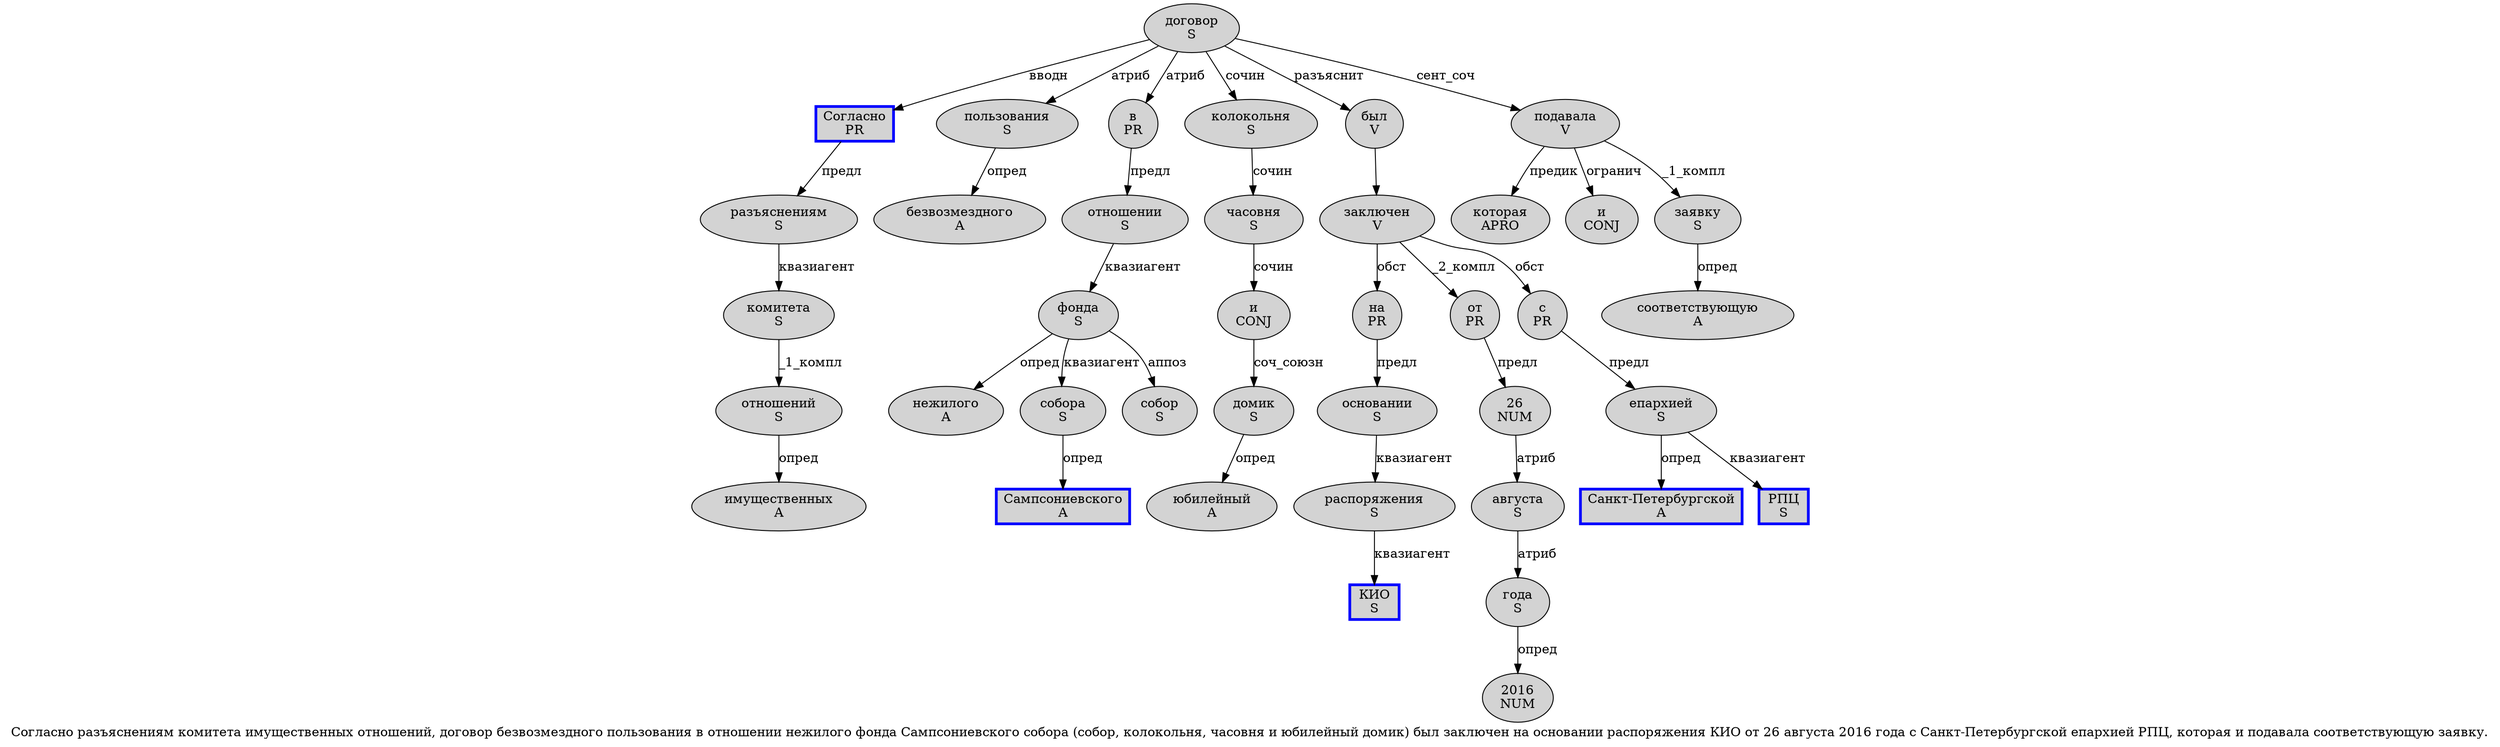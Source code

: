 digraph SENTENCE_682 {
	graph [label="Согласно разъяснениям комитета имущественных отношений, договор безвозмездного пользования в отношении нежилого фонда Сампсониевского собора (собор, колокольня, часовня и юбилейный домик) был заключен на основании распоряжения КИО от 26 августа 2016 года с Санкт-Петербургской епархией РПЦ, которая и подавала соответствующую заявку."]
	node [style=filled]
		0 [label="Согласно
PR" color=blue fillcolor=lightgray penwidth=3 shape=box]
		1 [label="разъяснениям
S" color="" fillcolor=lightgray penwidth=1 shape=ellipse]
		2 [label="комитета
S" color="" fillcolor=lightgray penwidth=1 shape=ellipse]
		3 [label="имущественных
A" color="" fillcolor=lightgray penwidth=1 shape=ellipse]
		4 [label="отношений
S" color="" fillcolor=lightgray penwidth=1 shape=ellipse]
		6 [label="договор
S" color="" fillcolor=lightgray penwidth=1 shape=ellipse]
		7 [label="безвозмездного
A" color="" fillcolor=lightgray penwidth=1 shape=ellipse]
		8 [label="пользования
S" color="" fillcolor=lightgray penwidth=1 shape=ellipse]
		9 [label="в
PR" color="" fillcolor=lightgray penwidth=1 shape=ellipse]
		10 [label="отношении
S" color="" fillcolor=lightgray penwidth=1 shape=ellipse]
		11 [label="нежилого
A" color="" fillcolor=lightgray penwidth=1 shape=ellipse]
		12 [label="фонда
S" color="" fillcolor=lightgray penwidth=1 shape=ellipse]
		13 [label="Сампсониевского
A" color=blue fillcolor=lightgray penwidth=3 shape=box]
		14 [label="собора
S" color="" fillcolor=lightgray penwidth=1 shape=ellipse]
		16 [label="собор
S" color="" fillcolor=lightgray penwidth=1 shape=ellipse]
		18 [label="колокольня
S" color="" fillcolor=lightgray penwidth=1 shape=ellipse]
		20 [label="часовня
S" color="" fillcolor=lightgray penwidth=1 shape=ellipse]
		21 [label="и
CONJ" color="" fillcolor=lightgray penwidth=1 shape=ellipse]
		22 [label="юбилейный
A" color="" fillcolor=lightgray penwidth=1 shape=ellipse]
		23 [label="домик
S" color="" fillcolor=lightgray penwidth=1 shape=ellipse]
		25 [label="был
V" color="" fillcolor=lightgray penwidth=1 shape=ellipse]
		26 [label="заключен
V" color="" fillcolor=lightgray penwidth=1 shape=ellipse]
		27 [label="на
PR" color="" fillcolor=lightgray penwidth=1 shape=ellipse]
		28 [label="основании
S" color="" fillcolor=lightgray penwidth=1 shape=ellipse]
		29 [label="распоряжения
S" color="" fillcolor=lightgray penwidth=1 shape=ellipse]
		30 [label="КИО
S" color=blue fillcolor=lightgray penwidth=3 shape=box]
		31 [label="от
PR" color="" fillcolor=lightgray penwidth=1 shape=ellipse]
		32 [label="26
NUM" color="" fillcolor=lightgray penwidth=1 shape=ellipse]
		33 [label="августа
S" color="" fillcolor=lightgray penwidth=1 shape=ellipse]
		34 [label="2016
NUM" color="" fillcolor=lightgray penwidth=1 shape=ellipse]
		35 [label="года
S" color="" fillcolor=lightgray penwidth=1 shape=ellipse]
		36 [label="с
PR" color="" fillcolor=lightgray penwidth=1 shape=ellipse]
		37 [label="Санкт-Петербургской
A" color=blue fillcolor=lightgray penwidth=3 shape=box]
		38 [label="епархией
S" color="" fillcolor=lightgray penwidth=1 shape=ellipse]
		39 [label="РПЦ
S" color=blue fillcolor=lightgray penwidth=3 shape=box]
		41 [label="которая
APRO" color="" fillcolor=lightgray penwidth=1 shape=ellipse]
		42 [label="и
CONJ" color="" fillcolor=lightgray penwidth=1 shape=ellipse]
		43 [label="подавала
V" color="" fillcolor=lightgray penwidth=1 shape=ellipse]
		44 [label="соответствующую
A" color="" fillcolor=lightgray penwidth=1 shape=ellipse]
		45 [label="заявку
S" color="" fillcolor=lightgray penwidth=1 shape=ellipse]
			8 -> 7 [label="опред"]
			31 -> 32 [label="предл"]
			23 -> 22 [label="опред"]
			0 -> 1 [label="предл"]
			14 -> 13 [label="опред"]
			26 -> 27 [label="обст"]
			26 -> 31 [label="_2_компл"]
			26 -> 36 [label="обст"]
			33 -> 35 [label="атриб"]
			43 -> 41 [label="предик"]
			43 -> 42 [label="огранич"]
			43 -> 45 [label="_1_компл"]
			6 -> 0 [label="вводн"]
			6 -> 8 [label="атриб"]
			6 -> 9 [label="атриб"]
			6 -> 18 [label="сочин"]
			6 -> 25 [label="разъяснит"]
			6 -> 43 [label="сент_соч"]
			45 -> 44 [label="опред"]
			2 -> 4 [label="_1_компл"]
			28 -> 29 [label="квазиагент"]
			10 -> 12 [label="квазиагент"]
			38 -> 37 [label="опред"]
			38 -> 39 [label="квазиагент"]
			36 -> 38 [label="предл"]
			20 -> 21 [label="сочин"]
			9 -> 10 [label="предл"]
			27 -> 28 [label="предл"]
			35 -> 34 [label="опред"]
			18 -> 20 [label="сочин"]
			29 -> 30 [label="квазиагент"]
			32 -> 33 [label="атриб"]
			1 -> 2 [label="квазиагент"]
			21 -> 23 [label="соч_союзн"]
			25 -> 26
			12 -> 11 [label="опред"]
			12 -> 14 [label="квазиагент"]
			12 -> 16 [label="аппоз"]
			4 -> 3 [label="опред"]
}